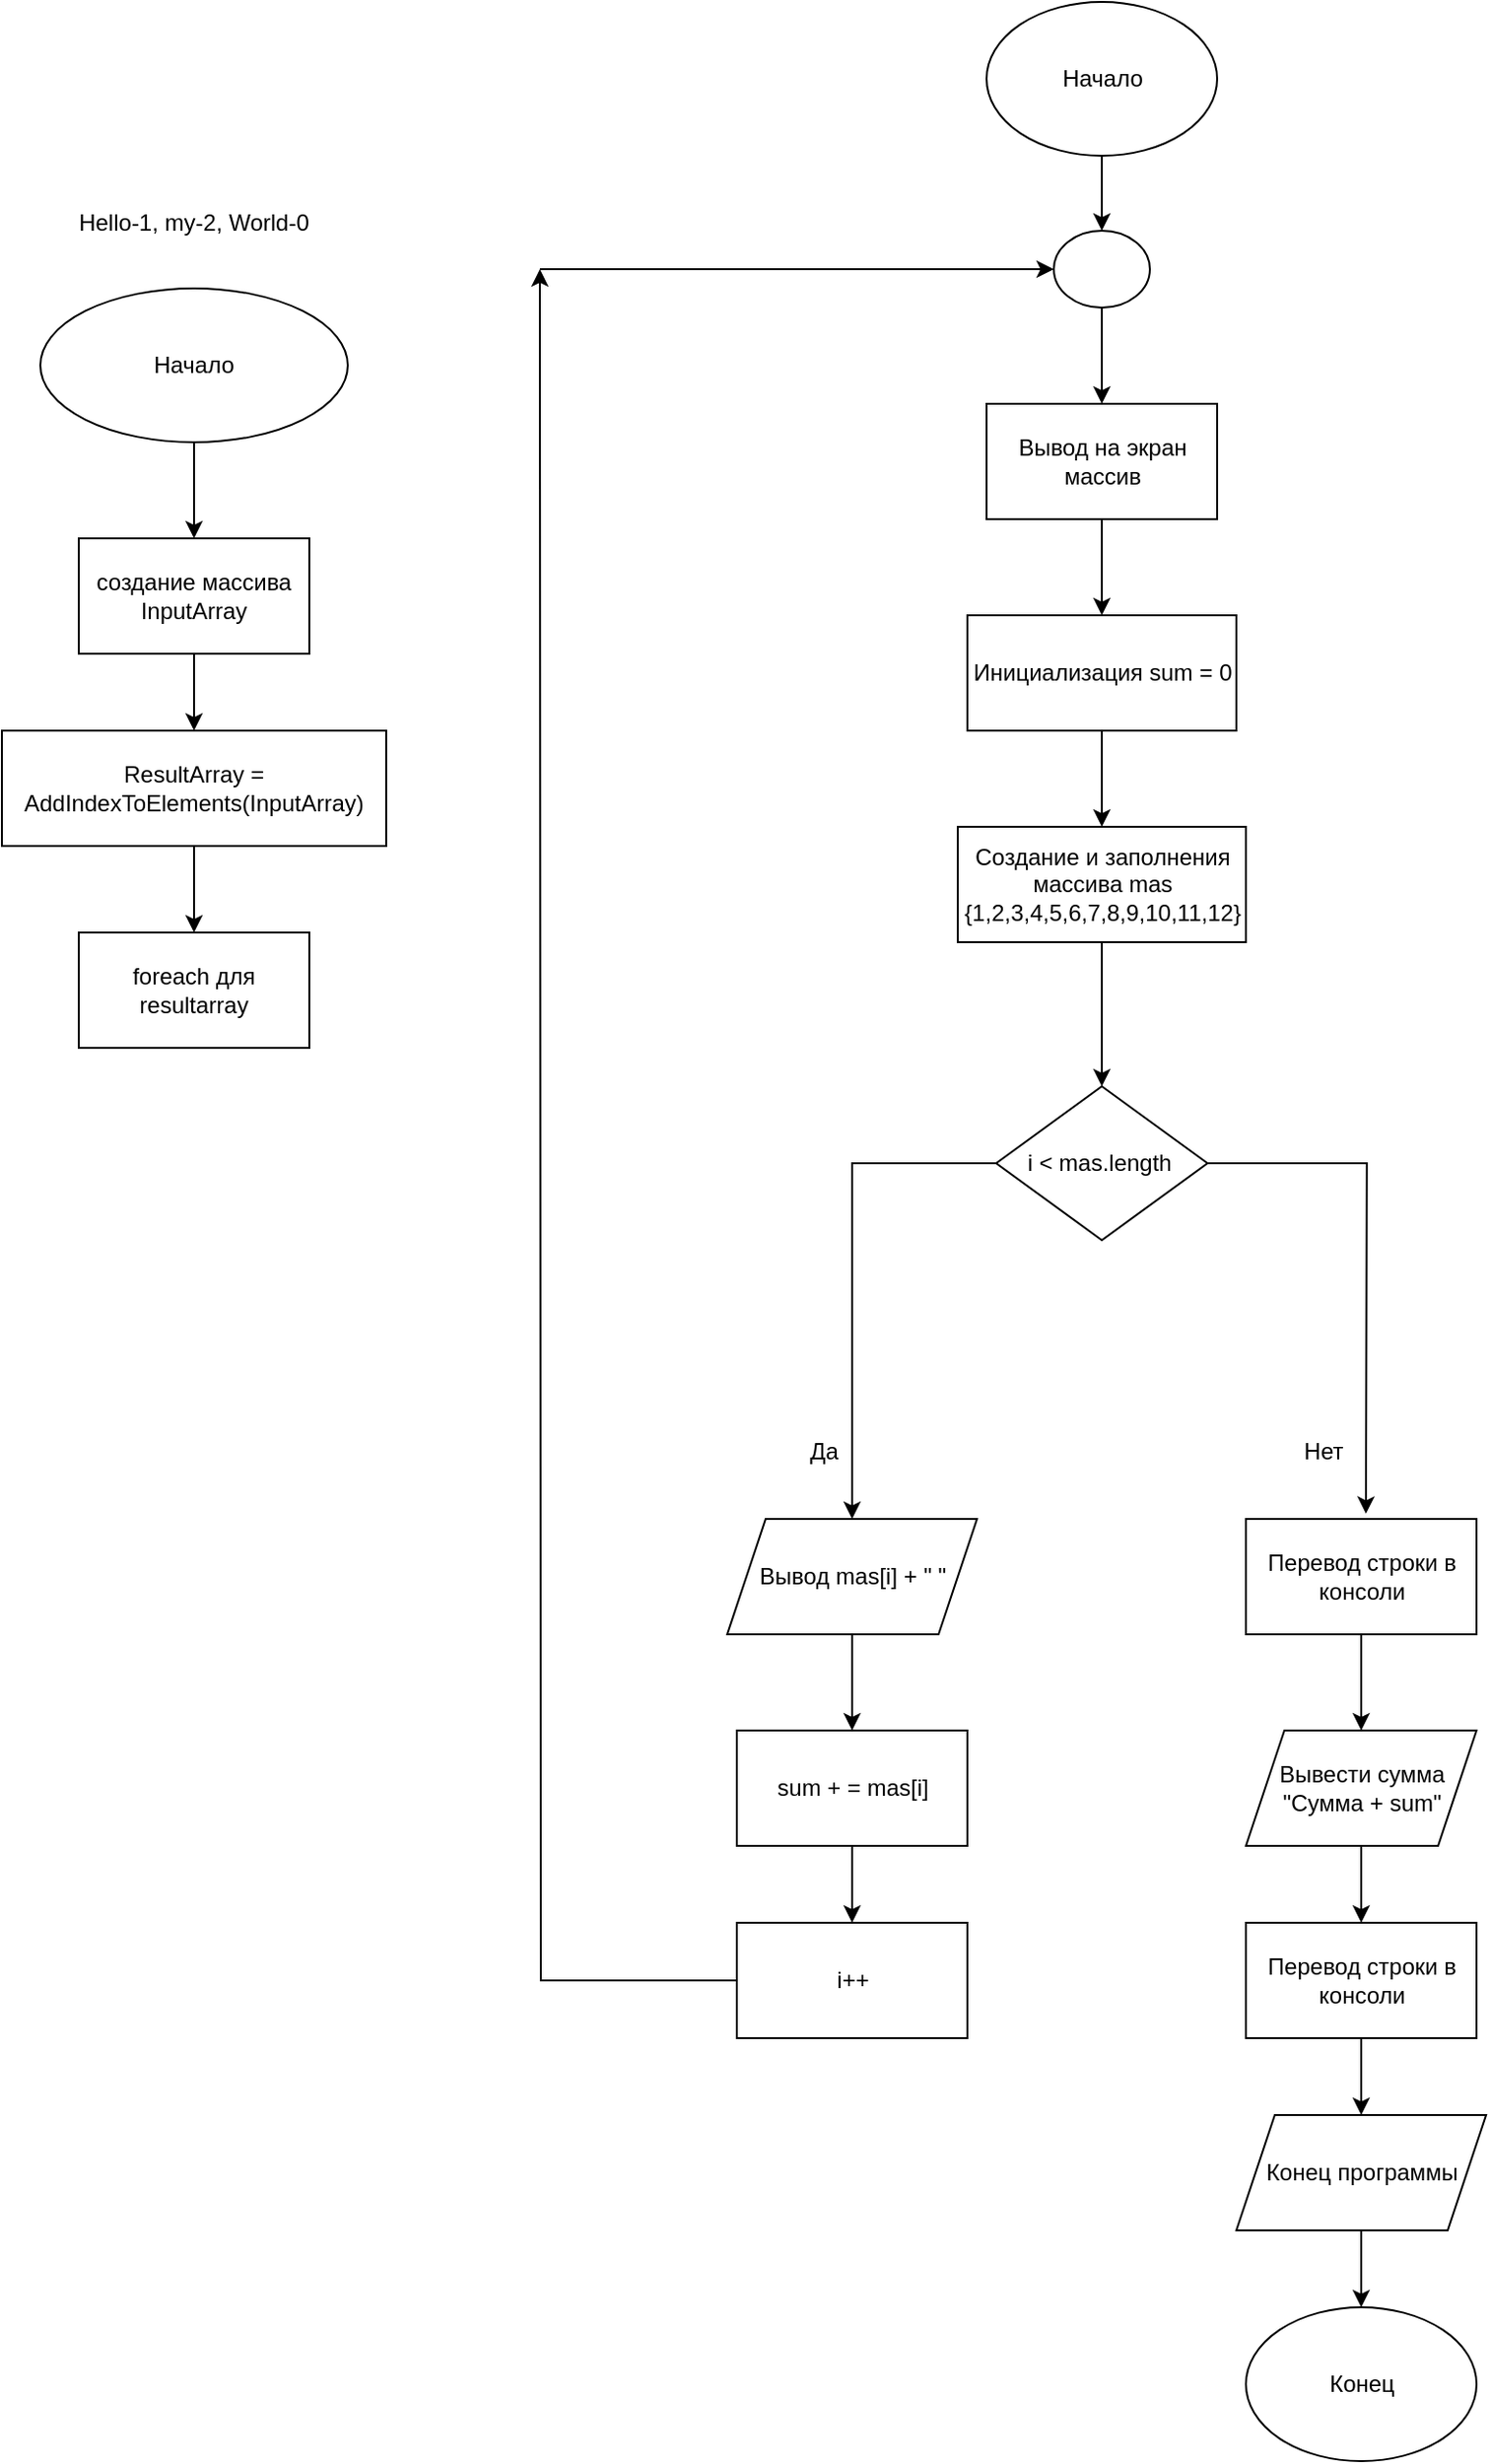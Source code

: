 <mxfile version="22.1.20" type="github">
  <diagram name="Page-1" id="edf60f1a-56cd-e834-aa8a-f176f3a09ee4">
    <mxGraphModel dx="590" dy="1823" grid="1" gridSize="10" guides="1" tooltips="1" connect="1" arrows="1" fold="1" page="1" pageScale="1" pageWidth="1100" pageHeight="850" background="none" math="0" shadow="0">
      <root>
        <mxCell id="0" />
        <mxCell id="1" parent="0" />
        <mxCell id="Nbl8P5ajmELZMBpAbeZM-37" style="edgeStyle=orthogonalEdgeStyle;rounded=0;orthogonalLoop=1;jettySize=auto;html=1;exitX=0.5;exitY=1;exitDx=0;exitDy=0;entryX=0.5;entryY=0;entryDx=0;entryDy=0;" edge="1" parent="1" source="_qhoXWKyAzYpDg-8vk0V-18" target="Nbl8P5ajmELZMBpAbeZM-36">
          <mxGeometry relative="1" as="geometry" />
        </mxCell>
        <mxCell id="_qhoXWKyAzYpDg-8vk0V-18" value="Начало" style="ellipse;whiteSpace=wrap;html=1;" parent="1" vertex="1">
          <mxGeometry x="200" y="60" width="160" height="80" as="geometry" />
        </mxCell>
        <mxCell id="Nbl8P5ajmELZMBpAbeZM-48" style="edgeStyle=orthogonalEdgeStyle;rounded=0;orthogonalLoop=1;jettySize=auto;html=1;exitX=0.5;exitY=1;exitDx=0;exitDy=0;entryX=0.5;entryY=0;entryDx=0;entryDy=0;" edge="1" parent="1" source="Nbl8P5ajmELZMBpAbeZM-73" target="Nbl8P5ajmELZMBpAbeZM-47">
          <mxGeometry relative="1" as="geometry" />
        </mxCell>
        <mxCell id="Nbl8P5ajmELZMBpAbeZM-5" value="Начало" style="ellipse;whiteSpace=wrap;html=1;" vertex="1" parent="1">
          <mxGeometry x="692.5" y="-89" width="120" height="80" as="geometry" />
        </mxCell>
        <mxCell id="Nbl8P5ajmELZMBpAbeZM-69" style="edgeStyle=orthogonalEdgeStyle;rounded=0;orthogonalLoop=1;jettySize=auto;html=1;exitX=0.5;exitY=1;exitDx=0;exitDy=0;" edge="1" parent="1" source="Nbl8P5ajmELZMBpAbeZM-6" target="Nbl8P5ajmELZMBpAbeZM-50">
          <mxGeometry relative="1" as="geometry" />
        </mxCell>
        <mxCell id="Nbl8P5ajmELZMBpAbeZM-6" value="Создание и заполнения массива mas&lt;br&gt;{1,2,3,4,5,6,7,8,9,10,11,12}" style="rounded=0;whiteSpace=wrap;html=1;" vertex="1" parent="1">
          <mxGeometry x="677.5" y="340" width="150" height="60" as="geometry" />
        </mxCell>
        <mxCell id="Nbl8P5ajmELZMBpAbeZM-16" style="edgeStyle=orthogonalEdgeStyle;rounded=0;orthogonalLoop=1;jettySize=auto;html=1;exitX=0.5;exitY=1;exitDx=0;exitDy=0;entryX=0.5;entryY=0;entryDx=0;entryDy=0;" edge="1" parent="1" source="Nbl8P5ajmELZMBpAbeZM-9" target="Nbl8P5ajmELZMBpAbeZM-6">
          <mxGeometry relative="1" as="geometry" />
        </mxCell>
        <mxCell id="Nbl8P5ajmELZMBpAbeZM-9" value="Инициализация sum = 0" style="rounded=0;whiteSpace=wrap;html=1;" vertex="1" parent="1">
          <mxGeometry x="682.5" y="230" width="140" height="60" as="geometry" />
        </mxCell>
        <mxCell id="Nbl8P5ajmELZMBpAbeZM-12" value="Да" style="text;html=1;strokeColor=none;fillColor=none;align=center;verticalAlign=middle;whiteSpace=wrap;rounded=0;" vertex="1" parent="1">
          <mxGeometry x="577.5" y="650" width="60" height="30" as="geometry" />
        </mxCell>
        <mxCell id="Nbl8P5ajmELZMBpAbeZM-13" value="Нет" style="text;html=1;strokeColor=none;fillColor=none;align=center;verticalAlign=middle;whiteSpace=wrap;rounded=0;" vertex="1" parent="1">
          <mxGeometry x="837.5" y="650" width="60" height="30" as="geometry" />
        </mxCell>
        <mxCell id="Nbl8P5ajmELZMBpAbeZM-29" value="Конец" style="ellipse;whiteSpace=wrap;html=1;" vertex="1" parent="1">
          <mxGeometry x="827.5" y="1110" width="120" height="80" as="geometry" />
        </mxCell>
        <mxCell id="Nbl8P5ajmELZMBpAbeZM-35" value="Hello-1, my-2, World-0" style="text;html=1;strokeColor=none;fillColor=none;align=center;verticalAlign=middle;whiteSpace=wrap;rounded=0;" vertex="1" parent="1">
          <mxGeometry x="215" y="11" width="130" height="30" as="geometry" />
        </mxCell>
        <mxCell id="Nbl8P5ajmELZMBpAbeZM-39" style="edgeStyle=orthogonalEdgeStyle;rounded=0;orthogonalLoop=1;jettySize=auto;html=1;exitX=0.5;exitY=1;exitDx=0;exitDy=0;" edge="1" parent="1" source="Nbl8P5ajmELZMBpAbeZM-36" target="Nbl8P5ajmELZMBpAbeZM-38">
          <mxGeometry relative="1" as="geometry" />
        </mxCell>
        <mxCell id="Nbl8P5ajmELZMBpAbeZM-36" value="создание массива&lt;br&gt;InputArray" style="rounded=0;whiteSpace=wrap;html=1;" vertex="1" parent="1">
          <mxGeometry x="220" y="190" width="120" height="60" as="geometry" />
        </mxCell>
        <mxCell id="Nbl8P5ajmELZMBpAbeZM-41" style="edgeStyle=orthogonalEdgeStyle;rounded=0;orthogonalLoop=1;jettySize=auto;html=1;exitX=0.5;exitY=1;exitDx=0;exitDy=0;entryX=0.5;entryY=0;entryDx=0;entryDy=0;" edge="1" parent="1" source="Nbl8P5ajmELZMBpAbeZM-38" target="Nbl8P5ajmELZMBpAbeZM-40">
          <mxGeometry relative="1" as="geometry" />
        </mxCell>
        <mxCell id="Nbl8P5ajmELZMBpAbeZM-38" value="ResultArray = AddIndexToElements(InputArray)" style="rounded=0;whiteSpace=wrap;html=1;" vertex="1" parent="1">
          <mxGeometry x="180" y="290" width="200" height="60" as="geometry" />
        </mxCell>
        <mxCell id="Nbl8P5ajmELZMBpAbeZM-40" value="foreach для resultarray" style="rounded=0;whiteSpace=wrap;html=1;" vertex="1" parent="1">
          <mxGeometry x="220" y="395" width="120" height="60" as="geometry" />
        </mxCell>
        <mxCell id="Nbl8P5ajmELZMBpAbeZM-49" style="edgeStyle=orthogonalEdgeStyle;rounded=0;orthogonalLoop=1;jettySize=auto;html=1;exitX=0.5;exitY=1;exitDx=0;exitDy=0;entryX=0.5;entryY=0;entryDx=0;entryDy=0;" edge="1" parent="1" source="Nbl8P5ajmELZMBpAbeZM-47" target="Nbl8P5ajmELZMBpAbeZM-9">
          <mxGeometry relative="1" as="geometry" />
        </mxCell>
        <mxCell id="Nbl8P5ajmELZMBpAbeZM-47" value="Вывод на экран массив" style="rounded=0;whiteSpace=wrap;html=1;" vertex="1" parent="1">
          <mxGeometry x="692.5" y="120" width="120" height="60" as="geometry" />
        </mxCell>
        <mxCell id="Nbl8P5ajmELZMBpAbeZM-54" style="edgeStyle=orthogonalEdgeStyle;rounded=0;orthogonalLoop=1;jettySize=auto;html=1;exitX=1;exitY=0.5;exitDx=0;exitDy=0;entryX=0.562;entryY=-0.045;entryDx=0;entryDy=0;entryPerimeter=0;" edge="1" parent="1" source="Nbl8P5ajmELZMBpAbeZM-50">
          <mxGeometry relative="1" as="geometry">
            <mxPoint x="889.94" y="697.3" as="targetPoint" />
          </mxGeometry>
        </mxCell>
        <mxCell id="Nbl8P5ajmELZMBpAbeZM-56" style="edgeStyle=orthogonalEdgeStyle;rounded=0;orthogonalLoop=1;jettySize=auto;html=1;exitX=0;exitY=0.5;exitDx=0;exitDy=0;entryX=0.5;entryY=0;entryDx=0;entryDy=0;" edge="1" parent="1" source="Nbl8P5ajmELZMBpAbeZM-50" target="Nbl8P5ajmELZMBpAbeZM-55">
          <mxGeometry relative="1" as="geometry" />
        </mxCell>
        <mxCell id="Nbl8P5ajmELZMBpAbeZM-50" value="i &amp;lt; mas.length&amp;nbsp;" style="rhombus;whiteSpace=wrap;html=1;" vertex="1" parent="1">
          <mxGeometry x="697.5" y="475" width="110" height="80" as="geometry" />
        </mxCell>
        <mxCell id="Nbl8P5ajmELZMBpAbeZM-59" style="edgeStyle=orthogonalEdgeStyle;rounded=0;orthogonalLoop=1;jettySize=auto;html=1;exitX=0.5;exitY=1;exitDx=0;exitDy=0;entryX=0.5;entryY=0;entryDx=0;entryDy=0;" edge="1" parent="1" source="Nbl8P5ajmELZMBpAbeZM-55" target="Nbl8P5ajmELZMBpAbeZM-58">
          <mxGeometry relative="1" as="geometry" />
        </mxCell>
        <mxCell id="Nbl8P5ajmELZMBpAbeZM-55" value="Вывод mas[i] + &quot; &quot;" style="shape=parallelogram;perimeter=parallelogramPerimeter;whiteSpace=wrap;html=1;fixedSize=1;" vertex="1" parent="1">
          <mxGeometry x="557.5" y="700" width="130" height="60" as="geometry" />
        </mxCell>
        <mxCell id="Nbl8P5ajmELZMBpAbeZM-61" style="edgeStyle=orthogonalEdgeStyle;rounded=0;orthogonalLoop=1;jettySize=auto;html=1;exitX=0.5;exitY=1;exitDx=0;exitDy=0;entryX=0.5;entryY=0;entryDx=0;entryDy=0;" edge="1" parent="1" source="Nbl8P5ajmELZMBpAbeZM-58" target="Nbl8P5ajmELZMBpAbeZM-60">
          <mxGeometry relative="1" as="geometry" />
        </mxCell>
        <mxCell id="Nbl8P5ajmELZMBpAbeZM-58" value="sum + = mas[i]" style="rounded=0;whiteSpace=wrap;html=1;" vertex="1" parent="1">
          <mxGeometry x="562.5" y="810" width="120" height="60" as="geometry" />
        </mxCell>
        <mxCell id="Nbl8P5ajmELZMBpAbeZM-75" style="edgeStyle=orthogonalEdgeStyle;rounded=0;orthogonalLoop=1;jettySize=auto;html=1;" edge="1" parent="1" source="Nbl8P5ajmELZMBpAbeZM-60">
          <mxGeometry relative="1" as="geometry">
            <mxPoint x="460" y="50" as="targetPoint" />
          </mxGeometry>
        </mxCell>
        <mxCell id="Nbl8P5ajmELZMBpAbeZM-60" value="i++" style="rounded=0;whiteSpace=wrap;html=1;" vertex="1" parent="1">
          <mxGeometry x="562.5" y="910" width="120" height="60" as="geometry" />
        </mxCell>
        <mxCell id="Nbl8P5ajmELZMBpAbeZM-64" style="edgeStyle=orthogonalEdgeStyle;rounded=0;orthogonalLoop=1;jettySize=auto;html=1;exitX=0.5;exitY=1;exitDx=0;exitDy=0;entryX=0.5;entryY=0;entryDx=0;entryDy=0;" edge="1" parent="1" source="Nbl8P5ajmELZMBpAbeZM-62" target="Nbl8P5ajmELZMBpAbeZM-63">
          <mxGeometry relative="1" as="geometry" />
        </mxCell>
        <mxCell id="Nbl8P5ajmELZMBpAbeZM-62" value="Перевод строки в консоли" style="rounded=0;whiteSpace=wrap;html=1;" vertex="1" parent="1">
          <mxGeometry x="827.5" y="700" width="120" height="60" as="geometry" />
        </mxCell>
        <mxCell id="Nbl8P5ajmELZMBpAbeZM-66" style="edgeStyle=orthogonalEdgeStyle;rounded=0;orthogonalLoop=1;jettySize=auto;html=1;exitX=0.5;exitY=1;exitDx=0;exitDy=0;entryX=0.5;entryY=0;entryDx=0;entryDy=0;" edge="1" parent="1" source="Nbl8P5ajmELZMBpAbeZM-63" target="Nbl8P5ajmELZMBpAbeZM-65">
          <mxGeometry relative="1" as="geometry" />
        </mxCell>
        <mxCell id="Nbl8P5ajmELZMBpAbeZM-63" value="Вывести сумма &quot;Сумма + sum&quot;" style="shape=parallelogram;perimeter=parallelogramPerimeter;whiteSpace=wrap;html=1;fixedSize=1;" vertex="1" parent="1">
          <mxGeometry x="827.5" y="810" width="120" height="60" as="geometry" />
        </mxCell>
        <mxCell id="Nbl8P5ajmELZMBpAbeZM-68" style="edgeStyle=orthogonalEdgeStyle;rounded=0;orthogonalLoop=1;jettySize=auto;html=1;exitX=0.5;exitY=1;exitDx=0;exitDy=0;" edge="1" parent="1" source="Nbl8P5ajmELZMBpAbeZM-65" target="Nbl8P5ajmELZMBpAbeZM-67">
          <mxGeometry relative="1" as="geometry" />
        </mxCell>
        <mxCell id="Nbl8P5ajmELZMBpAbeZM-65" value="Перевод строки в консоли" style="rounded=0;whiteSpace=wrap;html=1;" vertex="1" parent="1">
          <mxGeometry x="827.5" y="910" width="120" height="60" as="geometry" />
        </mxCell>
        <mxCell id="Nbl8P5ajmELZMBpAbeZM-70" style="edgeStyle=orthogonalEdgeStyle;rounded=0;orthogonalLoop=1;jettySize=auto;html=1;exitX=0.5;exitY=1;exitDx=0;exitDy=0;entryX=0.5;entryY=0;entryDx=0;entryDy=0;" edge="1" parent="1" source="Nbl8P5ajmELZMBpAbeZM-67" target="Nbl8P5ajmELZMBpAbeZM-29">
          <mxGeometry relative="1" as="geometry" />
        </mxCell>
        <mxCell id="Nbl8P5ajmELZMBpAbeZM-67" value="Конец программы" style="shape=parallelogram;perimeter=parallelogramPerimeter;whiteSpace=wrap;html=1;fixedSize=1;" vertex="1" parent="1">
          <mxGeometry x="822.5" y="1010" width="130" height="60" as="geometry" />
        </mxCell>
        <mxCell id="Nbl8P5ajmELZMBpAbeZM-74" value="" style="edgeStyle=orthogonalEdgeStyle;rounded=0;orthogonalLoop=1;jettySize=auto;html=1;exitX=0.5;exitY=1;exitDx=0;exitDy=0;entryX=0.5;entryY=0;entryDx=0;entryDy=0;" edge="1" parent="1" source="Nbl8P5ajmELZMBpAbeZM-5" target="Nbl8P5ajmELZMBpAbeZM-73">
          <mxGeometry relative="1" as="geometry">
            <mxPoint x="755" y="-9" as="sourcePoint" />
            <mxPoint x="753" y="120" as="targetPoint" />
          </mxGeometry>
        </mxCell>
        <mxCell id="Nbl8P5ajmELZMBpAbeZM-73" value="" style="ellipse;whiteSpace=wrap;html=1;" vertex="1" parent="1">
          <mxGeometry x="727.5" y="30" width="50" height="40" as="geometry" />
        </mxCell>
        <mxCell id="Nbl8P5ajmELZMBpAbeZM-79" value="" style="endArrow=classic;html=1;rounded=0;entryX=0;entryY=0.5;entryDx=0;entryDy=0;" edge="1" parent="1" target="Nbl8P5ajmELZMBpAbeZM-73">
          <mxGeometry width="50" height="50" relative="1" as="geometry">
            <mxPoint x="460" y="50" as="sourcePoint" />
            <mxPoint x="610" y="190" as="targetPoint" />
            <Array as="points">
              <mxPoint x="570" y="50" />
            </Array>
          </mxGeometry>
        </mxCell>
      </root>
    </mxGraphModel>
  </diagram>
</mxfile>
